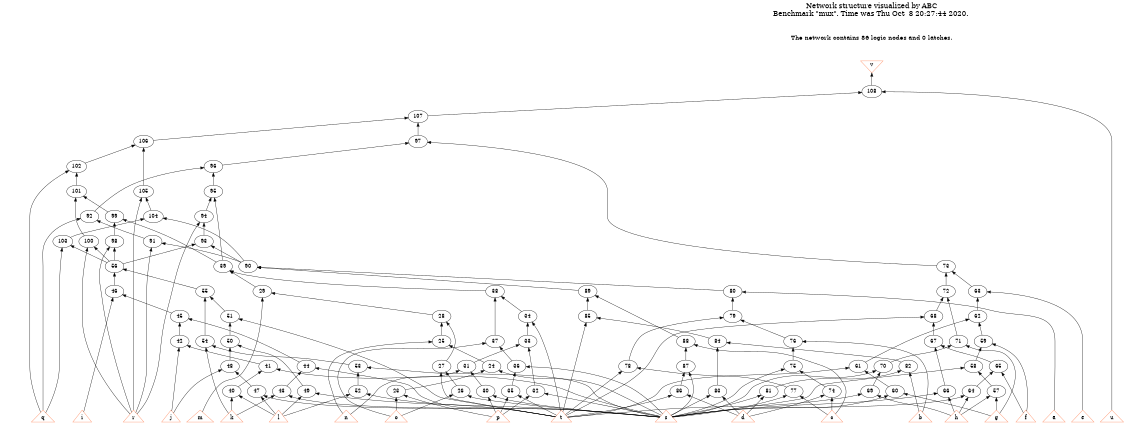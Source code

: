 # Network structure generated by ABC

digraph network {
size = "7.5,10";
center = true;
edge [dir = back];

{
  node [shape = plaintext];
  edge [style = invis];
  LevelTitle1 [label=""];
  LevelTitle2 [label=""];
  Level14 [label = ""];
  Level13 [label = ""];
  Level12 [label = ""];
  Level11 [label = ""];
  Level10 [label = ""];
  Level9 [label = ""];
  Level8 [label = ""];
  Level7 [label = ""];
  Level6 [label = ""];
  Level5 [label = ""];
  Level4 [label = ""];
  Level3 [label = ""];
  Level2 [label = ""];
  Level1 [label = ""];
  Level0 [label = ""];
  LevelTitle1 ->  LevelTitle2 ->  Level14 ->  Level13 ->  Level12 ->  Level11 ->  Level10 ->  Level9 ->  Level8 ->  Level7 ->  Level6 ->  Level5 ->  Level4 ->  Level3 ->  Level2 ->  Level1 ->  Level0;
}

{
  rank = same;
  LevelTitle1;
  title1 [shape=plaintext,
          fontsize=20,
          fontname = "Times-Roman",
          label="Network structure visualized by ABC\nBenchmark \"mux\". Time was Thu Oct  8 20:27:44 2020. "
         ];
}

{
  rank = same;
  LevelTitle2;
  title2 [shape=plaintext,
          fontsize=18,
          fontname = "Times-Roman",
          label="The network contains 86 logic nodes and 0 latches.\n"
         ];
}

{
  rank = same;
  Level14;
  Node22 [label = "v", shape = invtriangle, color = coral, fillcolor = coral];
}

{
  rank = same;
  Level13;
  Node108 [label = "108\n", shape = ellipse];
}

{
  rank = same;
  Level12;
  Node107 [label = "107\n", shape = ellipse];
}

{
  rank = same;
  Level11;
  Node97 [label = "97\n", shape = ellipse];
  Node106 [label = "106\n", shape = ellipse];
}

{
  rank = same;
  Level10;
  Node96 [label = "96\n", shape = ellipse];
  Node102 [label = "102\n", shape = ellipse];
}

{
  rank = same;
  Level9;
  Node95 [label = "95\n", shape = ellipse];
  Node101 [label = "101\n", shape = ellipse];
  Node105 [label = "105\n", shape = ellipse];
}

{
  rank = same;
  Level8;
  Node92 [label = "92\n", shape = ellipse];
  Node94 [label = "94\n", shape = ellipse];
  Node99 [label = "99\n", shape = ellipse];
  Node104 [label = "104\n", shape = ellipse];
}

{
  rank = same;
  Level7;
  Node91 [label = "91\n", shape = ellipse];
  Node93 [label = "93\n", shape = ellipse];
  Node98 [label = "98\n", shape = ellipse];
  Node100 [label = "100\n", shape = ellipse];
  Node103 [label = "103\n", shape = ellipse];
}

{
  rank = same;
  Level6;
  Node39 [label = "39\n", shape = ellipse];
  Node56 [label = "56\n", shape = ellipse];
  Node73 [label = "73\n", shape = ellipse];
  Node90 [label = "90\n", shape = ellipse];
}

{
  rank = same;
  Level5;
  Node29 [label = "29\n", shape = ellipse];
  Node38 [label = "38\n", shape = ellipse];
  Node46 [label = "46\n", shape = ellipse];
  Node55 [label = "55\n", shape = ellipse];
  Node63 [label = "63\n", shape = ellipse];
  Node72 [label = "72\n", shape = ellipse];
  Node80 [label = "80\n", shape = ellipse];
  Node89 [label = "89\n", shape = ellipse];
}

{
  rank = same;
  Level4;
  Node28 [label = "28\n", shape = ellipse];
  Node34 [label = "34\n", shape = ellipse];
  Node45 [label = "45\n", shape = ellipse];
  Node51 [label = "51\n", shape = ellipse];
  Node62 [label = "62\n", shape = ellipse];
  Node68 [label = "68\n", shape = ellipse];
  Node79 [label = "79\n", shape = ellipse];
  Node85 [label = "85\n", shape = ellipse];
}

{
  rank = same;
  Level3;
  Node25 [label = "25\n", shape = ellipse];
  Node33 [label = "33\n", shape = ellipse];
  Node37 [label = "37\n", shape = ellipse];
  Node42 [label = "42\n", shape = ellipse];
  Node50 [label = "50\n", shape = ellipse];
  Node54 [label = "54\n", shape = ellipse];
  Node59 [label = "59\n", shape = ellipse];
  Node67 [label = "67\n", shape = ellipse];
  Node71 [label = "71\n", shape = ellipse];
  Node76 [label = "76\n", shape = ellipse];
  Node84 [label = "84\n", shape = ellipse];
  Node88 [label = "88\n", shape = ellipse];
}

{
  rank = same;
  Level2;
  Node24 [label = "24\n", shape = ellipse];
  Node27 [label = "27\n", shape = ellipse];
  Node31 [label = "31\n", shape = ellipse];
  Node36 [label = "36\n", shape = ellipse];
  Node41 [label = "41\n", shape = ellipse];
  Node44 [label = "44\n", shape = ellipse];
  Node48 [label = "48\n", shape = ellipse];
  Node53 [label = "53\n", shape = ellipse];
  Node58 [label = "58\n", shape = ellipse];
  Node61 [label = "61\n", shape = ellipse];
  Node65 [label = "65\n", shape = ellipse];
  Node70 [label = "70\n", shape = ellipse];
  Node75 [label = "75\n", shape = ellipse];
  Node78 [label = "78\n", shape = ellipse];
  Node82 [label = "82\n", shape = ellipse];
  Node87 [label = "87\n", shape = ellipse];
}

{
  rank = same;
  Level1;
  Node23 [label = "23\n", shape = ellipse];
  Node26 [label = "26\n", shape = ellipse];
  Node30 [label = "30\n", shape = ellipse];
  Node32 [label = "32\n", shape = ellipse];
  Node35 [label = "35\n", shape = ellipse];
  Node40 [label = "40\n", shape = ellipse];
  Node43 [label = "43\n", shape = ellipse];
  Node47 [label = "47\n", shape = ellipse];
  Node49 [label = "49\n", shape = ellipse];
  Node52 [label = "52\n", shape = ellipse];
  Node57 [label = "57\n", shape = ellipse];
  Node60 [label = "60\n", shape = ellipse];
  Node64 [label = "64\n", shape = ellipse];
  Node66 [label = "66\n", shape = ellipse];
  Node69 [label = "69\n", shape = ellipse];
  Node74 [label = "74\n", shape = ellipse];
  Node77 [label = "77\n", shape = ellipse];
  Node81 [label = "81\n", shape = ellipse];
  Node83 [label = "83\n", shape = ellipse];
  Node86 [label = "86\n", shape = ellipse];
}

{
  rank = same;
  Level0;
  Node1 [label = "a", shape = triangle, color = coral, fillcolor = coral];
  Node2 [label = "b", shape = triangle, color = coral, fillcolor = coral];
  Node3 [label = "c", shape = triangle, color = coral, fillcolor = coral];
  Node4 [label = "d", shape = triangle, color = coral, fillcolor = coral];
  Node5 [label = "e", shape = triangle, color = coral, fillcolor = coral];
  Node6 [label = "f", shape = triangle, color = coral, fillcolor = coral];
  Node7 [label = "g", shape = triangle, color = coral, fillcolor = coral];
  Node8 [label = "h", shape = triangle, color = coral, fillcolor = coral];
  Node9 [label = "i", shape = triangle, color = coral, fillcolor = coral];
  Node10 [label = "j", shape = triangle, color = coral, fillcolor = coral];
  Node11 [label = "k", shape = triangle, color = coral, fillcolor = coral];
  Node12 [label = "l", shape = triangle, color = coral, fillcolor = coral];
  Node13 [label = "m", shape = triangle, color = coral, fillcolor = coral];
  Node14 [label = "n", shape = triangle, color = coral, fillcolor = coral];
  Node15 [label = "o", shape = triangle, color = coral, fillcolor = coral];
  Node16 [label = "p", shape = triangle, color = coral, fillcolor = coral];
  Node17 [label = "q", shape = triangle, color = coral, fillcolor = coral];
  Node18 [label = "r", shape = triangle, color = coral, fillcolor = coral];
  Node19 [label = "s", shape = triangle, color = coral, fillcolor = coral];
  Node20 [label = "t", shape = triangle, color = coral, fillcolor = coral];
  Node21 [label = "u", shape = triangle, color = coral, fillcolor = coral];
}

title1 -> title2 [style = invis];
title2 -> Node22 [style = invis];
Node22 -> Node108 [style = solid];
Node23 -> Node15 [style = solid];
Node23 -> Node16 [style = solid];
Node24 -> Node19 [style = solid];
Node24 -> Node23 [style = solid];
Node25 -> Node14 [style = solid];
Node25 -> Node24 [style = solid];
Node26 -> Node15 [style = solid];
Node26 -> Node19 [style = solid];
Node27 -> Node20 [style = solid];
Node27 -> Node26 [style = solid];
Node28 -> Node25 [style = solid];
Node28 -> Node27 [style = solid];
Node29 -> Node13 [style = solid];
Node29 -> Node28 [style = solid];
Node30 -> Node16 [style = solid];
Node30 -> Node19 [style = solid];
Node31 -> Node14 [style = solid];
Node31 -> Node30 [style = solid];
Node32 -> Node16 [style = solid];
Node32 -> Node19 [style = solid];
Node33 -> Node31 [style = solid];
Node33 -> Node32 [style = solid];
Node34 -> Node20 [style = solid];
Node34 -> Node33 [style = solid];
Node35 -> Node16 [style = solid];
Node35 -> Node20 [style = solid];
Node36 -> Node19 [style = solid];
Node36 -> Node35 [style = solid];
Node37 -> Node15 [style = solid];
Node37 -> Node36 [style = solid];
Node38 -> Node34 [style = solid];
Node38 -> Node37 [style = solid];
Node39 -> Node29 [style = solid];
Node39 -> Node38 [style = solid];
Node40 -> Node11 [style = solid];
Node40 -> Node12 [style = solid];
Node41 -> Node19 [style = solid];
Node41 -> Node40 [style = solid];
Node42 -> Node10 [style = solid];
Node42 -> Node41 [style = solid];
Node43 -> Node11 [style = solid];
Node43 -> Node19 [style = solid];
Node44 -> Node20 [style = solid];
Node44 -> Node43 [style = solid];
Node45 -> Node42 [style = solid];
Node45 -> Node44 [style = solid];
Node46 -> Node9 [style = solid];
Node46 -> Node45 [style = solid];
Node47 -> Node12 [style = solid];
Node47 -> Node19 [style = solid];
Node48 -> Node10 [style = solid];
Node48 -> Node47 [style = solid];
Node49 -> Node12 [style = solid];
Node49 -> Node19 [style = solid];
Node50 -> Node48 [style = solid];
Node50 -> Node49 [style = solid];
Node51 -> Node20 [style = solid];
Node51 -> Node50 [style = solid];
Node52 -> Node12 [style = solid];
Node52 -> Node20 [style = solid];
Node53 -> Node19 [style = solid];
Node53 -> Node52 [style = solid];
Node54 -> Node11 [style = solid];
Node54 -> Node53 [style = solid];
Node55 -> Node51 [style = solid];
Node55 -> Node54 [style = solid];
Node56 -> Node46 [style = solid];
Node56 -> Node55 [style = solid];
Node57 -> Node7 [style = solid];
Node57 -> Node8 [style = solid];
Node58 -> Node19 [style = solid];
Node58 -> Node57 [style = solid];
Node59 -> Node6 [style = solid];
Node59 -> Node58 [style = solid];
Node60 -> Node7 [style = solid];
Node60 -> Node19 [style = solid];
Node61 -> Node20 [style = solid];
Node61 -> Node60 [style = solid];
Node62 -> Node59 [style = solid];
Node62 -> Node61 [style = solid];
Node63 -> Node5 [style = solid];
Node63 -> Node62 [style = solid];
Node64 -> Node8 [style = solid];
Node64 -> Node19 [style = solid];
Node65 -> Node6 [style = solid];
Node65 -> Node64 [style = solid];
Node66 -> Node8 [style = solid];
Node66 -> Node19 [style = solid];
Node67 -> Node65 [style = solid];
Node67 -> Node66 [style = solid];
Node68 -> Node20 [style = solid];
Node68 -> Node67 [style = solid];
Node69 -> Node8 [style = solid];
Node69 -> Node20 [style = solid];
Node70 -> Node19 [style = solid];
Node70 -> Node69 [style = solid];
Node71 -> Node7 [style = solid];
Node71 -> Node70 [style = solid];
Node72 -> Node68 [style = solid];
Node72 -> Node71 [style = solid];
Node73 -> Node63 [style = solid];
Node73 -> Node72 [style = solid];
Node74 -> Node3 [style = solid];
Node74 -> Node4 [style = solid];
Node75 -> Node19 [style = solid];
Node75 -> Node74 [style = solid];
Node76 -> Node2 [style = solid];
Node76 -> Node75 [style = solid];
Node77 -> Node3 [style = solid];
Node77 -> Node19 [style = solid];
Node78 -> Node20 [style = solid];
Node78 -> Node77 [style = solid];
Node79 -> Node76 [style = solid];
Node79 -> Node78 [style = solid];
Node80 -> Node1 [style = solid];
Node80 -> Node79 [style = solid];
Node81 -> Node4 [style = solid];
Node81 -> Node19 [style = solid];
Node82 -> Node2 [style = solid];
Node82 -> Node81 [style = solid];
Node83 -> Node4 [style = solid];
Node83 -> Node19 [style = solid];
Node84 -> Node82 [style = solid];
Node84 -> Node83 [style = solid];
Node85 -> Node20 [style = solid];
Node85 -> Node84 [style = solid];
Node86 -> Node4 [style = solid];
Node86 -> Node20 [style = solid];
Node87 -> Node19 [style = solid];
Node87 -> Node86 [style = solid];
Node88 -> Node3 [style = solid];
Node88 -> Node87 [style = solid];
Node89 -> Node85 [style = solid];
Node89 -> Node88 [style = solid];
Node90 -> Node80 [style = solid];
Node90 -> Node89 [style = solid];
Node91 -> Node18 [style = solid];
Node91 -> Node90 [style = solid];
Node92 -> Node17 [style = solid];
Node92 -> Node91 [style = solid];
Node93 -> Node56 [style = solid];
Node93 -> Node90 [style = solid];
Node94 -> Node18 [style = solid];
Node94 -> Node93 [style = solid];
Node95 -> Node39 [style = solid];
Node95 -> Node94 [style = solid];
Node96 -> Node92 [style = solid];
Node96 -> Node95 [style = solid];
Node97 -> Node73 [style = solid];
Node97 -> Node96 [style = solid];
Node98 -> Node18 [style = solid];
Node98 -> Node56 [style = solid];
Node99 -> Node39 [style = solid];
Node99 -> Node98 [style = solid];
Node100 -> Node18 [style = solid];
Node100 -> Node56 [style = solid];
Node101 -> Node99 [style = solid];
Node101 -> Node100 [style = solid];
Node102 -> Node17 [style = solid];
Node102 -> Node101 [style = solid];
Node103 -> Node17 [style = solid];
Node103 -> Node56 [style = solid];
Node104 -> Node90 [style = solid];
Node104 -> Node103 [style = solid];
Node105 -> Node18 [style = solid];
Node105 -> Node104 [style = solid];
Node106 -> Node102 [style = solid];
Node106 -> Node105 [style = solid];
Node107 -> Node97 [style = solid];
Node107 -> Node106 [style = solid];
Node108 -> Node21 [style = solid];
Node108 -> Node107 [style = solid];
}

